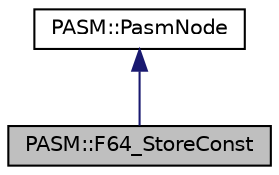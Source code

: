 digraph "PASM::F64_StoreConst"
{
  edge [fontname="Helvetica",fontsize="10",labelfontname="Helvetica",labelfontsize="10"];
  node [fontname="Helvetica",fontsize="10",shape=record];
  Node2 [label="PASM::F64_StoreConst",height=0.2,width=0.4,color="black", fillcolor="grey75", style="filled", fontcolor="black"];
  Node3 -> Node2 [dir="back",color="midnightblue",fontsize="10",style="solid",fontname="Helvetica"];
  Node3 [label="PASM::PasmNode",height=0.2,width=0.4,color="black", fillcolor="white", style="filled",URL="$classPASM_1_1PasmNode.html"];
}
